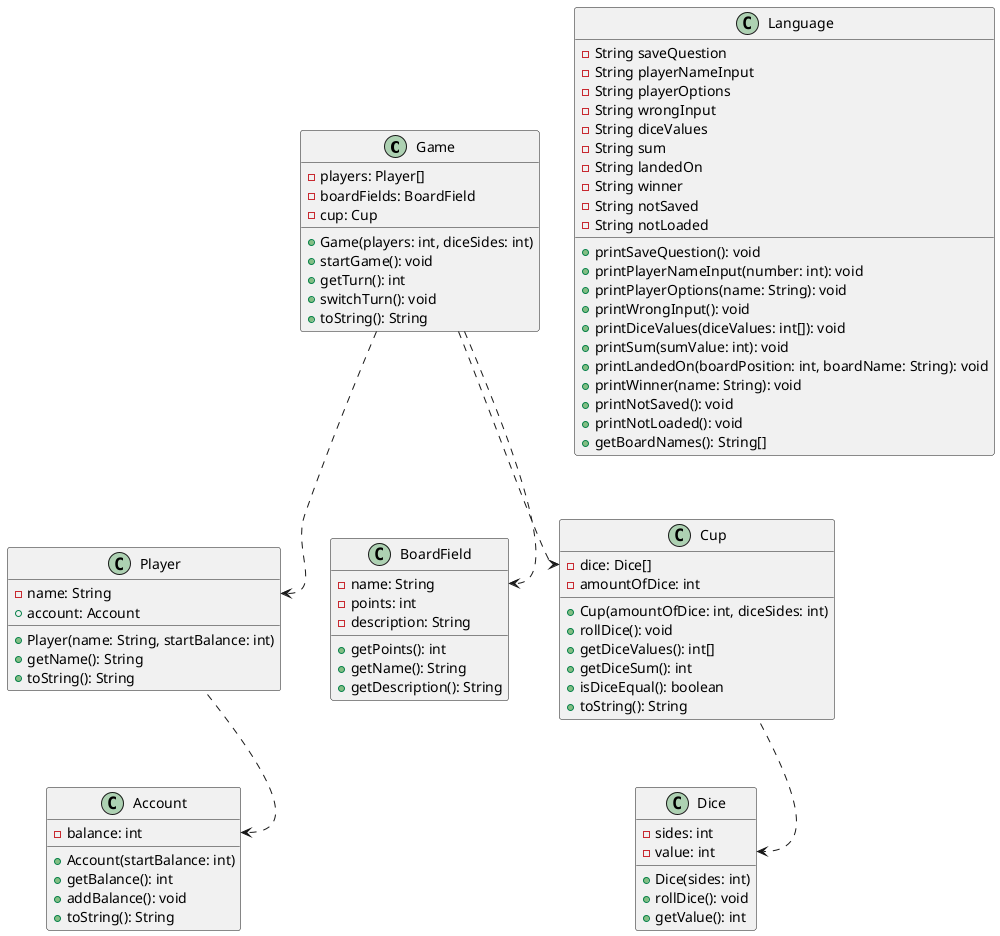 /'
https://plantuml.com/class-diagram
https://www.visual-paradigm.com/guide/uml-unified-modeling-language/uml-class-diagram-tutorial/
'/

@startuml class_diagram
'skinparam classAttributeIconSize 0

class Game {
    -players: Player[]
    -boardFields: BoardField
    -cup: Cup
    +Game(players: int, diceSides: int)
    +startGame(): void
    +getTurn(): int
    +switchTurn(): void
    +toString(): String
}

class Language {
    - String saveQuestion
    - String playerNameInput
    - String playerOptions
    - String wrongInput
    - String diceValues
    - String sum
    - String landedOn
    - String winner
    - String notSaved
    - String notLoaded
    + printSaveQuestion(): void
    + printPlayerNameInput(number: int): void
    + printPlayerOptions(name: String): void
    + printWrongInput(): void
    + printDiceValues(diceValues: int[]): void
    + printSum(sumValue: int): void
    + printLandedOn(boardPosition: int, boardName: String): void
    + printWinner(name: String): void
    + printNotSaved(): void
    + printNotLoaded(): void
    + getBoardNames(): String[]
}

class Player {
    -name: String
    +account: Account
    +Player(name: String, startBalance: int)
    +getName(): String
    +toString(): String
}

class BoardField {
    -name: String
    -points: int
    -description: String
    +getPoints(): int
    +getName(): String
    +getDescription(): String
}

class Cup {
    -dice: Dice[]
    -amountOfDice: int
    +Cup(amountOfDice: int, diceSides: int)
    +rollDice(): void
    +getDiceValues(): int[]
    +getDiceSum(): int
    +isDiceEqual(): boolean
    +toString(): String
}

class Dice {
    -sides: int
    -value: int
    +Dice(sides: int)
    +rollDice(): void
    +getValue(): int
}

class Account {
    -balance: int
    +Account(startBalance: int)
    +getBalance(): int
    +addBalance(): void
    +toString(): String
}

Game ..> Player::name
Game ..> BoardField::name
Game ..> Cup::dice
Cup ..> Dice::value
Player ..> Account::balance
@enduml
